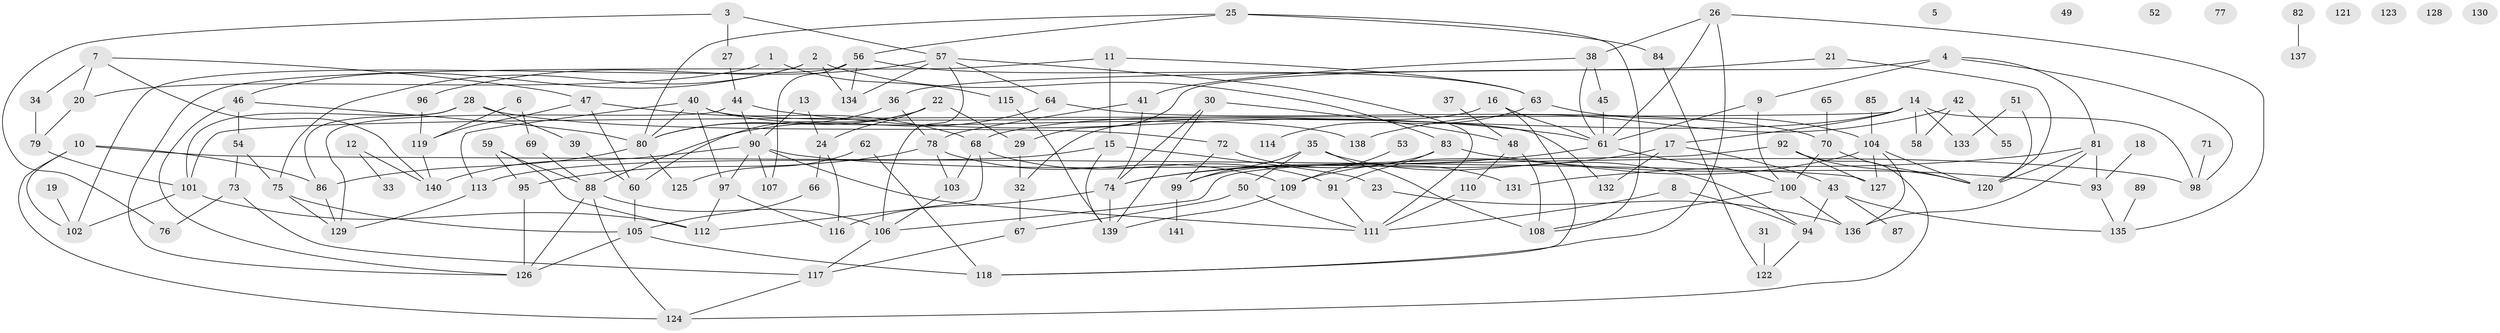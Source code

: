 // Generated by graph-tools (version 1.1) at 2025/13/03/09/25 04:13:06]
// undirected, 141 vertices, 219 edges
graph export_dot {
graph [start="1"]
  node [color=gray90,style=filled];
  1;
  2;
  3;
  4;
  5;
  6;
  7;
  8;
  9;
  10;
  11;
  12;
  13;
  14;
  15;
  16;
  17;
  18;
  19;
  20;
  21;
  22;
  23;
  24;
  25;
  26;
  27;
  28;
  29;
  30;
  31;
  32;
  33;
  34;
  35;
  36;
  37;
  38;
  39;
  40;
  41;
  42;
  43;
  44;
  45;
  46;
  47;
  48;
  49;
  50;
  51;
  52;
  53;
  54;
  55;
  56;
  57;
  58;
  59;
  60;
  61;
  62;
  63;
  64;
  65;
  66;
  67;
  68;
  69;
  70;
  71;
  72;
  73;
  74;
  75;
  76;
  77;
  78;
  79;
  80;
  81;
  82;
  83;
  84;
  85;
  86;
  87;
  88;
  89;
  90;
  91;
  92;
  93;
  94;
  95;
  96;
  97;
  98;
  99;
  100;
  101;
  102;
  103;
  104;
  105;
  106;
  107;
  108;
  109;
  110;
  111;
  112;
  113;
  114;
  115;
  116;
  117;
  118;
  119;
  120;
  121;
  122;
  123;
  124;
  125;
  126;
  127;
  128;
  129;
  130;
  131;
  132;
  133;
  134;
  135;
  136;
  137;
  138;
  139;
  140;
  141;
  1 -- 20;
  1 -- 115;
  2 -- 46;
  2 -- 75;
  2 -- 83;
  2 -- 134;
  3 -- 27;
  3 -- 57;
  3 -- 76;
  4 -- 9;
  4 -- 29;
  4 -- 81;
  4 -- 98;
  6 -- 69;
  6 -- 119;
  7 -- 20;
  7 -- 34;
  7 -- 47;
  7 -- 140;
  8 -- 94;
  8 -- 111;
  9 -- 61;
  9 -- 100;
  10 -- 86;
  10 -- 102;
  10 -- 124;
  10 -- 127;
  11 -- 15;
  11 -- 63;
  11 -- 126;
  12 -- 33;
  12 -- 140;
  13 -- 24;
  13 -- 90;
  14 -- 17;
  14 -- 58;
  14 -- 68;
  14 -- 98;
  14 -- 101;
  14 -- 133;
  15 -- 23;
  15 -- 113;
  15 -- 139;
  16 -- 32;
  16 -- 61;
  16 -- 118;
  17 -- 43;
  17 -- 74;
  17 -- 132;
  18 -- 93;
  19 -- 102;
  20 -- 79;
  21 -- 36;
  21 -- 120;
  22 -- 24;
  22 -- 29;
  22 -- 60;
  22 -- 80;
  23 -- 136;
  24 -- 66;
  24 -- 116;
  25 -- 56;
  25 -- 80;
  25 -- 84;
  25 -- 108;
  26 -- 38;
  26 -- 61;
  26 -- 118;
  26 -- 135;
  27 -- 44;
  28 -- 39;
  28 -- 72;
  28 -- 86;
  28 -- 101;
  29 -- 32;
  30 -- 48;
  30 -- 74;
  30 -- 139;
  31 -- 122;
  32 -- 67;
  34 -- 79;
  35 -- 50;
  35 -- 94;
  35 -- 99;
  35 -- 108;
  36 -- 78;
  36 -- 80;
  37 -- 48;
  38 -- 41;
  38 -- 45;
  38 -- 61;
  39 -- 60;
  40 -- 80;
  40 -- 97;
  40 -- 113;
  40 -- 132;
  40 -- 138;
  41 -- 74;
  41 -- 78;
  42 -- 55;
  42 -- 58;
  42 -- 138;
  43 -- 87;
  43 -- 94;
  43 -- 135;
  44 -- 61;
  44 -- 90;
  44 -- 129;
  45 -- 61;
  46 -- 54;
  46 -- 80;
  46 -- 126;
  47 -- 60;
  47 -- 68;
  47 -- 119;
  48 -- 108;
  48 -- 110;
  50 -- 67;
  50 -- 111;
  51 -- 120;
  51 -- 133;
  53 -- 109;
  54 -- 73;
  54 -- 75;
  56 -- 63;
  56 -- 102;
  56 -- 107;
  56 -- 134;
  57 -- 64;
  57 -- 96;
  57 -- 106;
  57 -- 111;
  57 -- 134;
  59 -- 88;
  59 -- 95;
  59 -- 112;
  60 -- 105;
  61 -- 74;
  61 -- 100;
  62 -- 118;
  62 -- 125;
  63 -- 104;
  63 -- 114;
  64 -- 70;
  64 -- 88;
  65 -- 70;
  66 -- 105;
  67 -- 117;
  68 -- 91;
  68 -- 103;
  68 -- 112;
  69 -- 88;
  70 -- 100;
  70 -- 120;
  71 -- 98;
  72 -- 99;
  72 -- 131;
  73 -- 76;
  73 -- 117;
  74 -- 116;
  74 -- 139;
  75 -- 105;
  75 -- 129;
  78 -- 95;
  78 -- 103;
  78 -- 109;
  79 -- 101;
  80 -- 86;
  80 -- 125;
  81 -- 93;
  81 -- 120;
  81 -- 131;
  81 -- 136;
  82 -- 137;
  83 -- 91;
  83 -- 93;
  83 -- 99;
  84 -- 122;
  85 -- 104;
  86 -- 129;
  88 -- 106;
  88 -- 124;
  88 -- 126;
  89 -- 135;
  90 -- 97;
  90 -- 98;
  90 -- 107;
  90 -- 111;
  90 -- 140;
  91 -- 111;
  92 -- 106;
  92 -- 120;
  92 -- 124;
  92 -- 127;
  93 -- 135;
  94 -- 122;
  95 -- 126;
  96 -- 119;
  97 -- 112;
  97 -- 116;
  99 -- 141;
  100 -- 108;
  100 -- 136;
  101 -- 102;
  101 -- 112;
  103 -- 106;
  104 -- 109;
  104 -- 120;
  104 -- 127;
  104 -- 136;
  105 -- 118;
  105 -- 126;
  106 -- 117;
  109 -- 139;
  110 -- 111;
  113 -- 129;
  115 -- 139;
  117 -- 124;
  119 -- 140;
}
